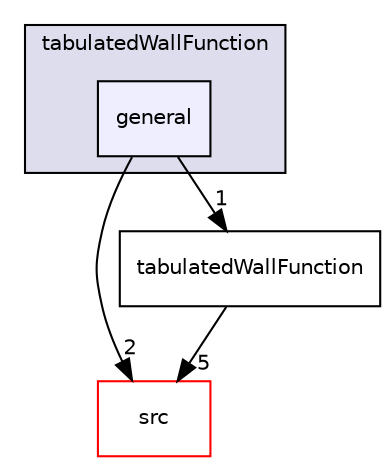 digraph "applications/utilities/preProcessing/wallFunctionTable/tabulatedWallFunction/general" {
  bgcolor=transparent;
  compound=true
  node [ fontsize="10", fontname="Helvetica"];
  edge [ labelfontsize="10", labelfontname="Helvetica"];
  subgraph clusterdir_9d6d4bfa5eea1af8e55384bbf07dd9db {
    graph [ bgcolor="#ddddee", pencolor="black", label="tabulatedWallFunction" fontname="Helvetica", fontsize="10", URL="dir_9d6d4bfa5eea1af8e55384bbf07dd9db.html"]
  dir_39e4cab61923de3f8bf3ab780f28de9b [shape=box, label="general", style="filled", fillcolor="#eeeeff", pencolor="black", URL="dir_39e4cab61923de3f8bf3ab780f28de9b.html"];
  }
  dir_68267d1309a1af8e8297ef4c3efbcdba [shape=box label="src" color="red" URL="dir_68267d1309a1af8e8297ef4c3efbcdba.html"];
  dir_84484b4bbc0b7304a2ca4f93bbec51bc [shape=box label="tabulatedWallFunction" URL="dir_84484b4bbc0b7304a2ca4f93bbec51bc.html"];
  dir_84484b4bbc0b7304a2ca4f93bbec51bc->dir_68267d1309a1af8e8297ef4c3efbcdba [headlabel="5", labeldistance=1.5 headhref="dir_000698_000736.html"];
  dir_39e4cab61923de3f8bf3ab780f28de9b->dir_68267d1309a1af8e8297ef4c3efbcdba [headlabel="2", labeldistance=1.5 headhref="dir_001395_000736.html"];
  dir_39e4cab61923de3f8bf3ab780f28de9b->dir_84484b4bbc0b7304a2ca4f93bbec51bc [headlabel="1", labeldistance=1.5 headhref="dir_001395_000698.html"];
}
